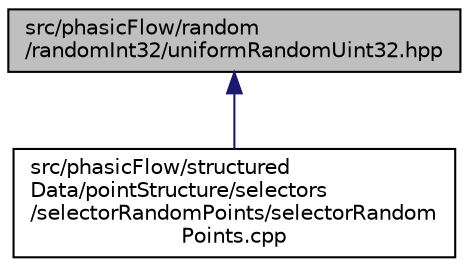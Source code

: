 digraph "src/phasicFlow/random/randomInt32/uniformRandomUint32.hpp"
{
 // LATEX_PDF_SIZE
  edge [fontname="Helvetica",fontsize="10",labelfontname="Helvetica",labelfontsize="10"];
  node [fontname="Helvetica",fontsize="10",shape=record];
  Node1 [label="src/phasicFlow/random\l/randomInt32/uniformRandomUint32.hpp",height=0.2,width=0.4,color="black", fillcolor="grey75", style="filled", fontcolor="black",tooltip=" "];
  Node1 -> Node2 [dir="back",color="midnightblue",fontsize="10",style="solid",fontname="Helvetica"];
  Node2 [label="src/phasicFlow/structured\lData/pointStructure/selectors\l/selectorRandomPoints/selectorRandom\lPoints.cpp",height=0.2,width=0.4,color="black", fillcolor="white", style="filled",URL="$selectorRandomPoints_8cpp.html",tooltip=" "];
}
